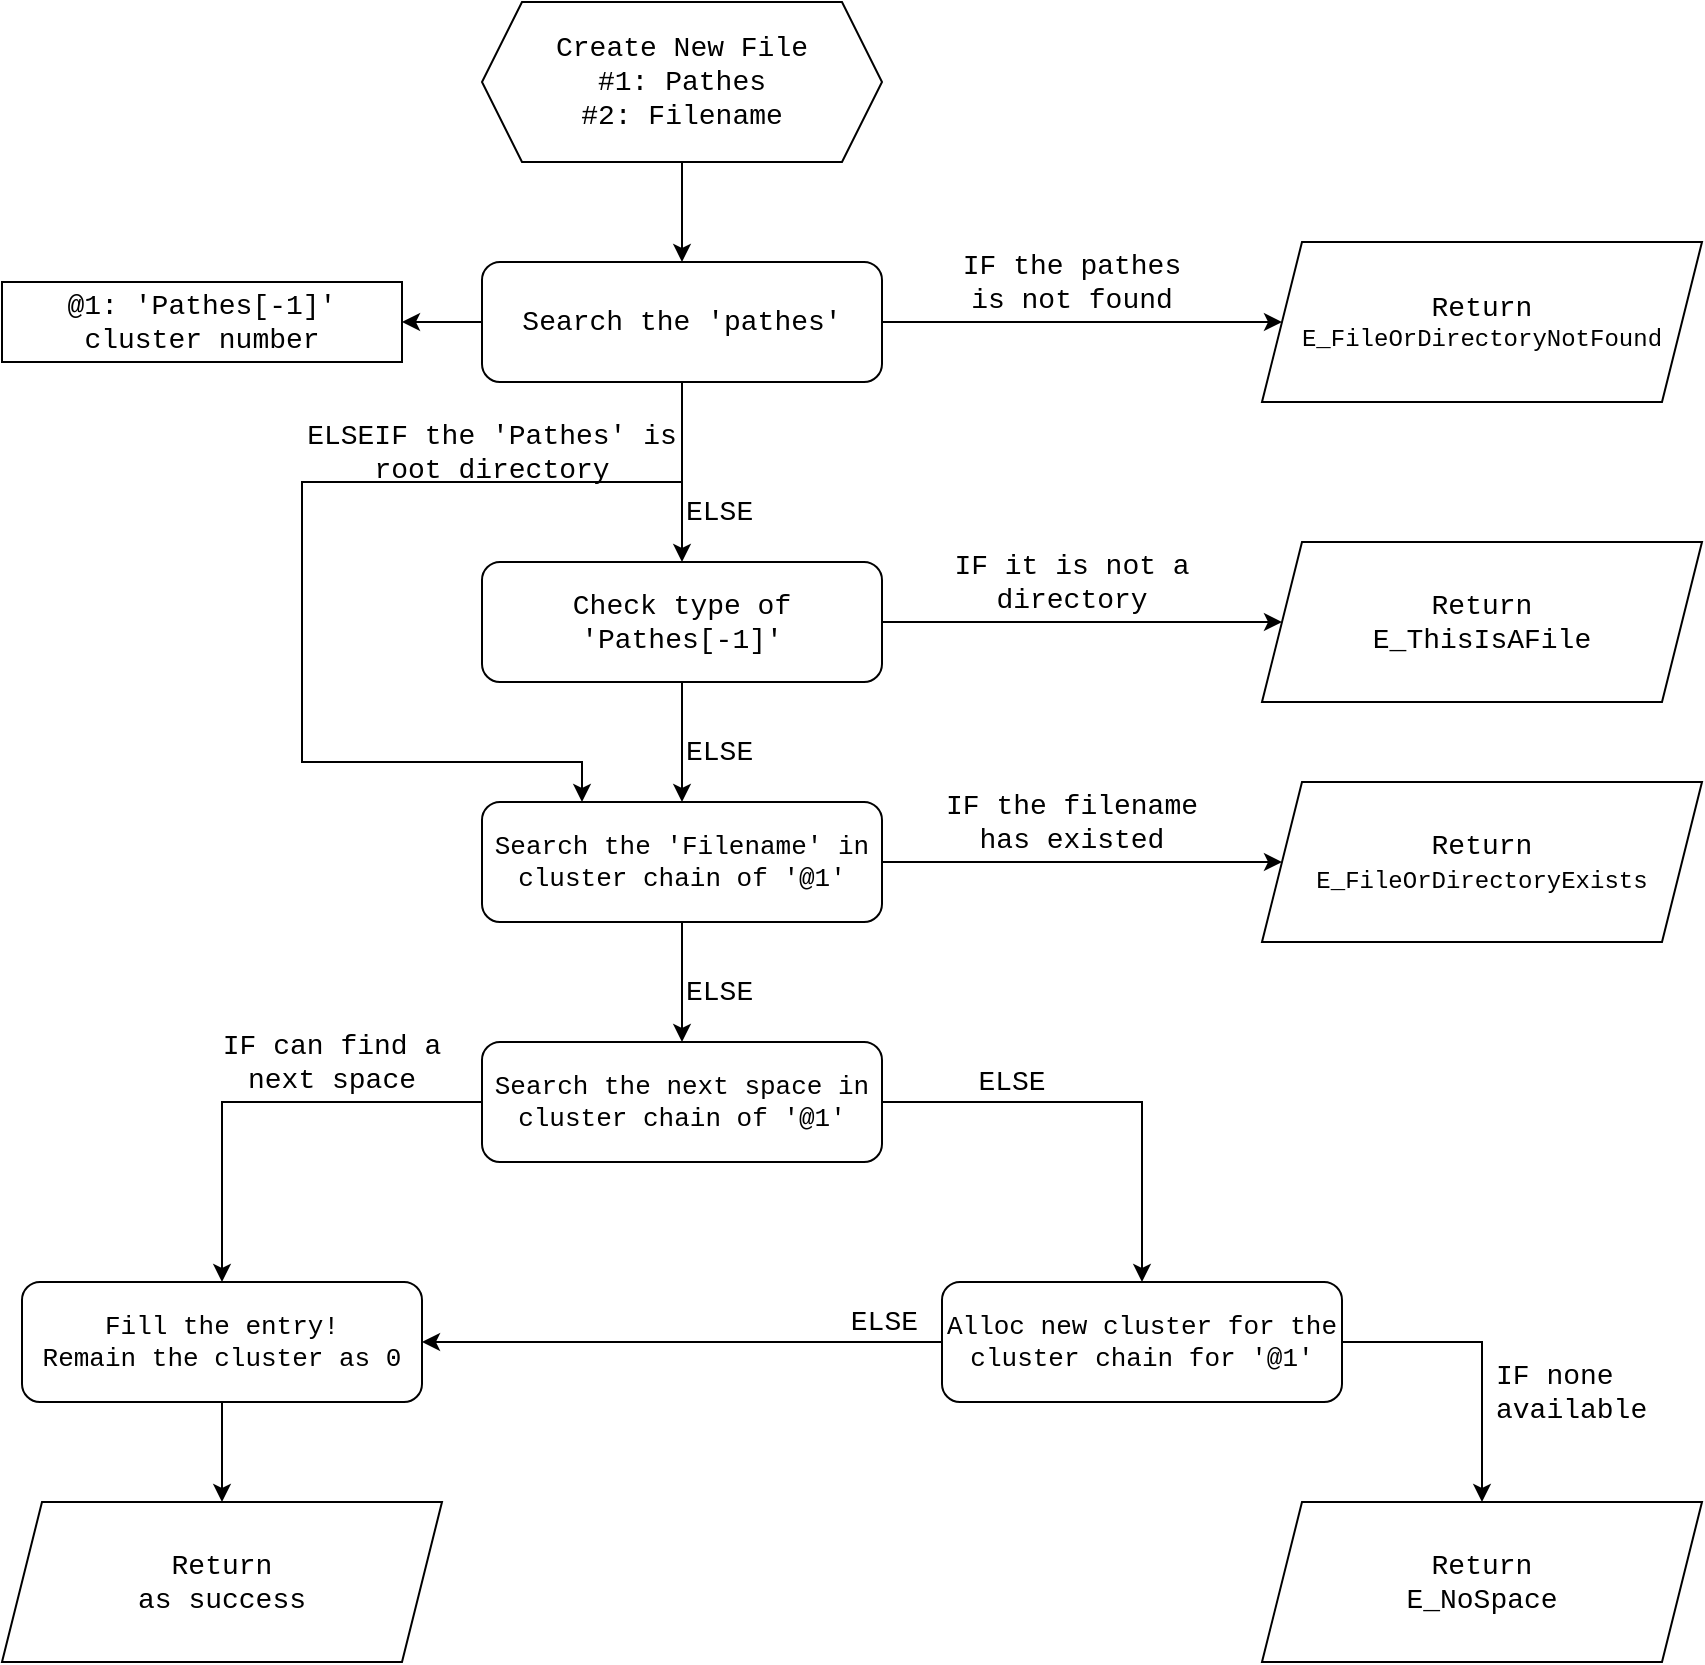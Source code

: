 <mxfile version="26.2.15">
  <diagram name="Page-1" id="h6Vp5SdkJjrs_77YgKnW">
    <mxGraphModel dx="1425" dy="858" grid="1" gridSize="10" guides="1" tooltips="1" connect="1" arrows="1" fold="1" page="1" pageScale="1" pageWidth="850" pageHeight="1100" math="0" shadow="0">
      <root>
        <mxCell id="0" />
        <mxCell id="1" parent="0" />
        <mxCell id="WDUlDcDjNbLZ-0IDUKDN-4" style="edgeStyle=orthogonalEdgeStyle;rounded=0;orthogonalLoop=1;jettySize=auto;html=1;exitX=0.5;exitY=1;exitDx=0;exitDy=0;entryX=0.5;entryY=0;entryDx=0;entryDy=0;" edge="1" parent="1" source="WDUlDcDjNbLZ-0IDUKDN-1" target="WDUlDcDjNbLZ-0IDUKDN-25">
          <mxGeometry relative="1" as="geometry">
            <mxPoint x="340" y="120" as="targetPoint" />
          </mxGeometry>
        </mxCell>
        <mxCell id="WDUlDcDjNbLZ-0IDUKDN-1" value="Create New File&lt;div&gt;#1: Pathes&lt;/div&gt;&lt;div&gt;#2: Filename&lt;/div&gt;" style="shape=hexagon;perimeter=hexagonPerimeter2;whiteSpace=wrap;html=1;fixedSize=1;fontFamily=Courier New;fontSize=14;" vertex="1" parent="1">
          <mxGeometry x="240" width="200" height="80" as="geometry" />
        </mxCell>
        <mxCell id="WDUlDcDjNbLZ-0IDUKDN-5" style="edgeStyle=orthogonalEdgeStyle;rounded=0;orthogonalLoop=1;jettySize=auto;html=1;exitX=1;exitY=0.5;exitDx=0;exitDy=0;" edge="1" parent="1" source="WDUlDcDjNbLZ-0IDUKDN-25" target="WDUlDcDjNbLZ-0IDUKDN-6">
          <mxGeometry relative="1" as="geometry">
            <mxPoint x="640" y="159.931" as="targetPoint" />
            <mxPoint x="450" y="170" as="sourcePoint" />
          </mxGeometry>
        </mxCell>
        <mxCell id="WDUlDcDjNbLZ-0IDUKDN-13" style="edgeStyle=orthogonalEdgeStyle;rounded=0;orthogonalLoop=1;jettySize=auto;html=1;exitX=0.5;exitY=1;exitDx=0;exitDy=0;entryX=0.5;entryY=0;entryDx=0;entryDy=0;" edge="1" parent="1" source="WDUlDcDjNbLZ-0IDUKDN-25" target="WDUlDcDjNbLZ-0IDUKDN-24">
          <mxGeometry relative="1" as="geometry">
            <mxPoint x="340" y="280" as="targetPoint" />
            <mxPoint x="340" y="200" as="sourcePoint" />
          </mxGeometry>
        </mxCell>
        <mxCell id="WDUlDcDjNbLZ-0IDUKDN-6" value="&lt;div&gt;&lt;font style=&quot;font-size: 14px;&quot;&gt;Return&lt;/font&gt;&lt;/div&gt;E_FileOrDirectoryNotFound" style="shape=parallelogram;perimeter=parallelogramPerimeter;whiteSpace=wrap;html=1;fixedSize=1;fontFamily=Courier New;fontSize=12;" vertex="1" parent="1">
          <mxGeometry x="630" y="120" width="220" height="80" as="geometry" />
        </mxCell>
        <mxCell id="WDUlDcDjNbLZ-0IDUKDN-7" value="IF the pathes is not found" style="text;html=1;align=center;verticalAlign=middle;whiteSpace=wrap;rounded=0;fontFamily=Courier New;fontSize=14;" vertex="1" parent="1">
          <mxGeometry x="470" y="125" width="130" height="30" as="geometry" />
        </mxCell>
        <mxCell id="WDUlDcDjNbLZ-0IDUKDN-23" style="edgeStyle=orthogonalEdgeStyle;rounded=0;orthogonalLoop=1;jettySize=auto;html=1;exitX=1;exitY=1;exitDx=0;exitDy=0;entryX=0.25;entryY=0;entryDx=0;entryDy=0;" edge="1" parent="1" source="WDUlDcDjNbLZ-0IDUKDN-10" target="WDUlDcDjNbLZ-0IDUKDN-20">
          <mxGeometry relative="1" as="geometry">
            <Array as="points">
              <mxPoint x="150" y="240" />
              <mxPoint x="150" y="380" />
              <mxPoint x="290" y="380" />
            </Array>
          </mxGeometry>
        </mxCell>
        <mxCell id="WDUlDcDjNbLZ-0IDUKDN-10" value="ELSEIF the &#39;Pathes&#39; is root directory" style="text;html=1;align=center;verticalAlign=middle;whiteSpace=wrap;rounded=0;fontFamily=Courier New;fontSize=14;" vertex="1" parent="1">
          <mxGeometry x="150" y="210" width="190" height="30" as="geometry" />
        </mxCell>
        <mxCell id="WDUlDcDjNbLZ-0IDUKDN-11" value="@1: &#39;Pathes[-1]&#39; cluster number" style="rounded=0;whiteSpace=wrap;html=1;fontFamily=Courier New;fontSize=14;" vertex="1" parent="1">
          <mxGeometry y="140" width="200" height="40" as="geometry" />
        </mxCell>
        <mxCell id="WDUlDcDjNbLZ-0IDUKDN-12" value="" style="endArrow=classic;html=1;rounded=0;entryX=1;entryY=0.5;entryDx=0;entryDy=0;exitX=0;exitY=0.5;exitDx=0;exitDy=0;" edge="1" parent="1" source="WDUlDcDjNbLZ-0IDUKDN-25" target="WDUlDcDjNbLZ-0IDUKDN-11">
          <mxGeometry width="50" height="50" relative="1" as="geometry">
            <mxPoint x="230" y="140" as="sourcePoint" />
            <mxPoint x="90" y="160" as="targetPoint" />
          </mxGeometry>
        </mxCell>
        <mxCell id="WDUlDcDjNbLZ-0IDUKDN-18" style="edgeStyle=orthogonalEdgeStyle;rounded=0;orthogonalLoop=1;jettySize=auto;html=1;entryX=0;entryY=0.5;entryDx=0;entryDy=0;exitX=1;exitY=0.5;exitDx=0;exitDy=0;" edge="1" parent="1" source="WDUlDcDjNbLZ-0IDUKDN-24" target="WDUlDcDjNbLZ-0IDUKDN-17">
          <mxGeometry relative="1" as="geometry">
            <mxPoint x="450" y="330" as="sourcePoint" />
          </mxGeometry>
        </mxCell>
        <mxCell id="WDUlDcDjNbLZ-0IDUKDN-21" style="edgeStyle=orthogonalEdgeStyle;rounded=0;orthogonalLoop=1;jettySize=auto;html=1;exitX=0.5;exitY=1;exitDx=0;exitDy=0;entryX=0.5;entryY=0;entryDx=0;entryDy=0;" edge="1" parent="1" source="WDUlDcDjNbLZ-0IDUKDN-24" target="WDUlDcDjNbLZ-0IDUKDN-20">
          <mxGeometry relative="1" as="geometry">
            <mxPoint x="340" y="360" as="sourcePoint" />
          </mxGeometry>
        </mxCell>
        <mxCell id="WDUlDcDjNbLZ-0IDUKDN-15" value="ELSE" style="text;html=1;align=left;verticalAlign=middle;whiteSpace=wrap;rounded=0;fontFamily=Courier New;fontSize=14;" vertex="1" parent="1">
          <mxGeometry x="340" y="240" width="50" height="30" as="geometry" />
        </mxCell>
        <mxCell id="WDUlDcDjNbLZ-0IDUKDN-17" value="&lt;div&gt;&lt;font&gt;Return&lt;/font&gt;&lt;/div&gt;&lt;font&gt;E_ThisIsAFile&lt;/font&gt;" style="shape=parallelogram;perimeter=parallelogramPerimeter;whiteSpace=wrap;html=1;fixedSize=1;fontFamily=Courier New;fontSize=14;" vertex="1" parent="1">
          <mxGeometry x="630" y="270" width="220" height="80" as="geometry" />
        </mxCell>
        <mxCell id="WDUlDcDjNbLZ-0IDUKDN-19" value="IF it is not a directory" style="text;html=1;align=center;verticalAlign=middle;whiteSpace=wrap;rounded=0;fontFamily=Courier New;fontSize=14;" vertex="1" parent="1">
          <mxGeometry x="470" y="275" width="130" height="30" as="geometry" />
        </mxCell>
        <mxCell id="WDUlDcDjNbLZ-0IDUKDN-27" style="edgeStyle=orthogonalEdgeStyle;rounded=0;orthogonalLoop=1;jettySize=auto;html=1;exitX=1;exitY=0.5;exitDx=0;exitDy=0;entryX=0;entryY=0.5;entryDx=0;entryDy=0;" edge="1" parent="1" source="WDUlDcDjNbLZ-0IDUKDN-20" target="WDUlDcDjNbLZ-0IDUKDN-26">
          <mxGeometry relative="1" as="geometry" />
        </mxCell>
        <mxCell id="WDUlDcDjNbLZ-0IDUKDN-30" style="edgeStyle=orthogonalEdgeStyle;rounded=0;orthogonalLoop=1;jettySize=auto;html=1;exitX=0.5;exitY=1;exitDx=0;exitDy=0;entryX=0.5;entryY=0;entryDx=0;entryDy=0;" edge="1" parent="1" source="WDUlDcDjNbLZ-0IDUKDN-20" target="WDUlDcDjNbLZ-0IDUKDN-29">
          <mxGeometry relative="1" as="geometry" />
        </mxCell>
        <mxCell id="WDUlDcDjNbLZ-0IDUKDN-20" value="Search the &#39;Filename&#39; in cluster chain of &#39;@1&#39;" style="rounded=1;whiteSpace=wrap;html=1;fontFamily=Courier New;fontSize=13;" vertex="1" parent="1">
          <mxGeometry x="240" y="400" width="200" height="60" as="geometry" />
        </mxCell>
        <mxCell id="WDUlDcDjNbLZ-0IDUKDN-22" value="ELSE" style="text;html=1;align=left;verticalAlign=middle;whiteSpace=wrap;rounded=0;fontFamily=Courier New;fontSize=14;" vertex="1" parent="1">
          <mxGeometry x="340" y="360" width="50" height="30" as="geometry" />
        </mxCell>
        <mxCell id="WDUlDcDjNbLZ-0IDUKDN-24" value="&lt;span style=&quot;font-size: 14px;&quot;&gt;Check type of&lt;/span&gt;&lt;div style=&quot;font-size: 14px;&quot;&gt;&#39;Pathes[-1]&#39;&lt;/div&gt;" style="rounded=1;whiteSpace=wrap;html=1;fontFamily=Courier New;fontSize=13;" vertex="1" parent="1">
          <mxGeometry x="240" y="280" width="200" height="60" as="geometry" />
        </mxCell>
        <mxCell id="WDUlDcDjNbLZ-0IDUKDN-25" value="&lt;span style=&quot;font-size: 14px;&quot;&gt;Search the &#39;pathes&#39;&lt;/span&gt;" style="rounded=1;whiteSpace=wrap;html=1;fontFamily=Courier New;fontSize=13;" vertex="1" parent="1">
          <mxGeometry x="240" y="130" width="200" height="60" as="geometry" />
        </mxCell>
        <mxCell id="WDUlDcDjNbLZ-0IDUKDN-26" value="&lt;div&gt;&lt;font&gt;Return&lt;/font&gt;&lt;/div&gt;&lt;font style=&quot;font-size: 12px;&quot;&gt;E_FileOrDirectoryExists&lt;/font&gt;" style="shape=parallelogram;perimeter=parallelogramPerimeter;whiteSpace=wrap;html=1;fixedSize=1;fontFamily=Courier New;fontSize=14;" vertex="1" parent="1">
          <mxGeometry x="630" y="390" width="220" height="80" as="geometry" />
        </mxCell>
        <mxCell id="WDUlDcDjNbLZ-0IDUKDN-28" value="IF the filename has existed" style="text;html=1;align=center;verticalAlign=middle;whiteSpace=wrap;rounded=0;fontFamily=Courier New;fontSize=14;" vertex="1" parent="1">
          <mxGeometry x="470" y="395" width="130" height="30" as="geometry" />
        </mxCell>
        <mxCell id="WDUlDcDjNbLZ-0IDUKDN-33" style="edgeStyle=orthogonalEdgeStyle;rounded=0;orthogonalLoop=1;jettySize=auto;html=1;exitX=0;exitY=0.5;exitDx=0;exitDy=0;entryX=0.5;entryY=0;entryDx=0;entryDy=0;" edge="1" parent="1" source="WDUlDcDjNbLZ-0IDUKDN-29" target="WDUlDcDjNbLZ-0IDUKDN-32">
          <mxGeometry relative="1" as="geometry" />
        </mxCell>
        <mxCell id="WDUlDcDjNbLZ-0IDUKDN-39" style="edgeStyle=orthogonalEdgeStyle;rounded=0;orthogonalLoop=1;jettySize=auto;html=1;exitX=1;exitY=0.5;exitDx=0;exitDy=0;entryX=0.5;entryY=0;entryDx=0;entryDy=0;" edge="1" parent="1" source="WDUlDcDjNbLZ-0IDUKDN-29" target="WDUlDcDjNbLZ-0IDUKDN-38">
          <mxGeometry relative="1" as="geometry" />
        </mxCell>
        <mxCell id="WDUlDcDjNbLZ-0IDUKDN-29" value="Search the next space in cluster chain of &#39;@1&#39;" style="rounded=1;whiteSpace=wrap;html=1;fontFamily=Courier New;fontSize=13;" vertex="1" parent="1">
          <mxGeometry x="240" y="520" width="200" height="60" as="geometry" />
        </mxCell>
        <mxCell id="WDUlDcDjNbLZ-0IDUKDN-31" value="ELSE" style="text;html=1;align=left;verticalAlign=middle;whiteSpace=wrap;rounded=0;fontFamily=Courier New;fontSize=14;" vertex="1" parent="1">
          <mxGeometry x="340" y="480" width="50" height="30" as="geometry" />
        </mxCell>
        <mxCell id="WDUlDcDjNbLZ-0IDUKDN-36" style="edgeStyle=orthogonalEdgeStyle;rounded=0;orthogonalLoop=1;jettySize=auto;html=1;exitX=0.5;exitY=1;exitDx=0;exitDy=0;entryX=0.5;entryY=0;entryDx=0;entryDy=0;" edge="1" parent="1" source="WDUlDcDjNbLZ-0IDUKDN-32" target="WDUlDcDjNbLZ-0IDUKDN-37">
          <mxGeometry relative="1" as="geometry">
            <mxPoint x="110" y="740" as="targetPoint" />
          </mxGeometry>
        </mxCell>
        <mxCell id="WDUlDcDjNbLZ-0IDUKDN-32" value="Fill the entry!&lt;div&gt;Remain the cluster as 0&lt;/div&gt;" style="rounded=1;whiteSpace=wrap;html=1;fontFamily=Courier New;fontSize=13;" vertex="1" parent="1">
          <mxGeometry x="10" y="640" width="200" height="60" as="geometry" />
        </mxCell>
        <mxCell id="WDUlDcDjNbLZ-0IDUKDN-34" value="IF can find a next space" style="text;html=1;align=center;verticalAlign=middle;whiteSpace=wrap;rounded=0;fontFamily=Courier New;fontSize=14;" vertex="1" parent="1">
          <mxGeometry x="100" y="515" width="130" height="30" as="geometry" />
        </mxCell>
        <mxCell id="WDUlDcDjNbLZ-0IDUKDN-37" value="&lt;div&gt;&lt;font&gt;Return&lt;/font&gt;&lt;/div&gt;&lt;span&gt;as success&lt;/span&gt;" style="shape=parallelogram;perimeter=parallelogramPerimeter;whiteSpace=wrap;html=1;fixedSize=1;fontFamily=Courier New;fontSize=14;" vertex="1" parent="1">
          <mxGeometry y="750" width="220" height="80" as="geometry" />
        </mxCell>
        <mxCell id="WDUlDcDjNbLZ-0IDUKDN-42" style="edgeStyle=orthogonalEdgeStyle;rounded=0;orthogonalLoop=1;jettySize=auto;html=1;exitX=1;exitY=0.5;exitDx=0;exitDy=0;entryX=0.5;entryY=0;entryDx=0;entryDy=0;" edge="1" parent="1" source="WDUlDcDjNbLZ-0IDUKDN-38" target="WDUlDcDjNbLZ-0IDUKDN-41">
          <mxGeometry relative="1" as="geometry" />
        </mxCell>
        <mxCell id="WDUlDcDjNbLZ-0IDUKDN-47" style="edgeStyle=orthogonalEdgeStyle;rounded=0;orthogonalLoop=1;jettySize=auto;html=1;exitX=0;exitY=0.5;exitDx=0;exitDy=0;entryX=1;entryY=0.5;entryDx=0;entryDy=0;" edge="1" parent="1" source="WDUlDcDjNbLZ-0IDUKDN-38" target="WDUlDcDjNbLZ-0IDUKDN-32">
          <mxGeometry relative="1" as="geometry" />
        </mxCell>
        <mxCell id="WDUlDcDjNbLZ-0IDUKDN-38" value="Alloc new cluster for the cluster chain for &#39;@1&#39;" style="rounded=1;whiteSpace=wrap;html=1;fontFamily=Courier New;fontSize=13;" vertex="1" parent="1">
          <mxGeometry x="470" y="640" width="200" height="60" as="geometry" />
        </mxCell>
        <mxCell id="WDUlDcDjNbLZ-0IDUKDN-40" value="ELSE" style="text;html=1;align=center;verticalAlign=middle;whiteSpace=wrap;rounded=0;fontFamily=Courier New;fontSize=14;" vertex="1" parent="1">
          <mxGeometry x="440" y="525" width="130" height="30" as="geometry" />
        </mxCell>
        <mxCell id="WDUlDcDjNbLZ-0IDUKDN-41" value="&lt;div&gt;&lt;font&gt;Return&lt;/font&gt;&lt;/div&gt;&lt;font&gt;E_NoSpace&lt;/font&gt;" style="shape=parallelogram;perimeter=parallelogramPerimeter;whiteSpace=wrap;html=1;fixedSize=1;fontFamily=Courier New;fontSize=14;" vertex="1" parent="1">
          <mxGeometry x="630" y="750" width="220" height="80" as="geometry" />
        </mxCell>
        <mxCell id="WDUlDcDjNbLZ-0IDUKDN-43" value="IF none available" style="text;html=1;align=left;verticalAlign=middle;whiteSpace=wrap;rounded=0;fontFamily=Courier New;fontSize=14;" vertex="1" parent="1">
          <mxGeometry x="745" y="680" width="100" height="30" as="geometry" />
        </mxCell>
        <mxCell id="WDUlDcDjNbLZ-0IDUKDN-48" value="ELSE" style="text;html=1;align=right;verticalAlign=middle;whiteSpace=wrap;rounded=0;fontFamily=Courier New;fontSize=14;" vertex="1" parent="1">
          <mxGeometry x="330" y="645" width="130" height="30" as="geometry" />
        </mxCell>
      </root>
    </mxGraphModel>
  </diagram>
</mxfile>
